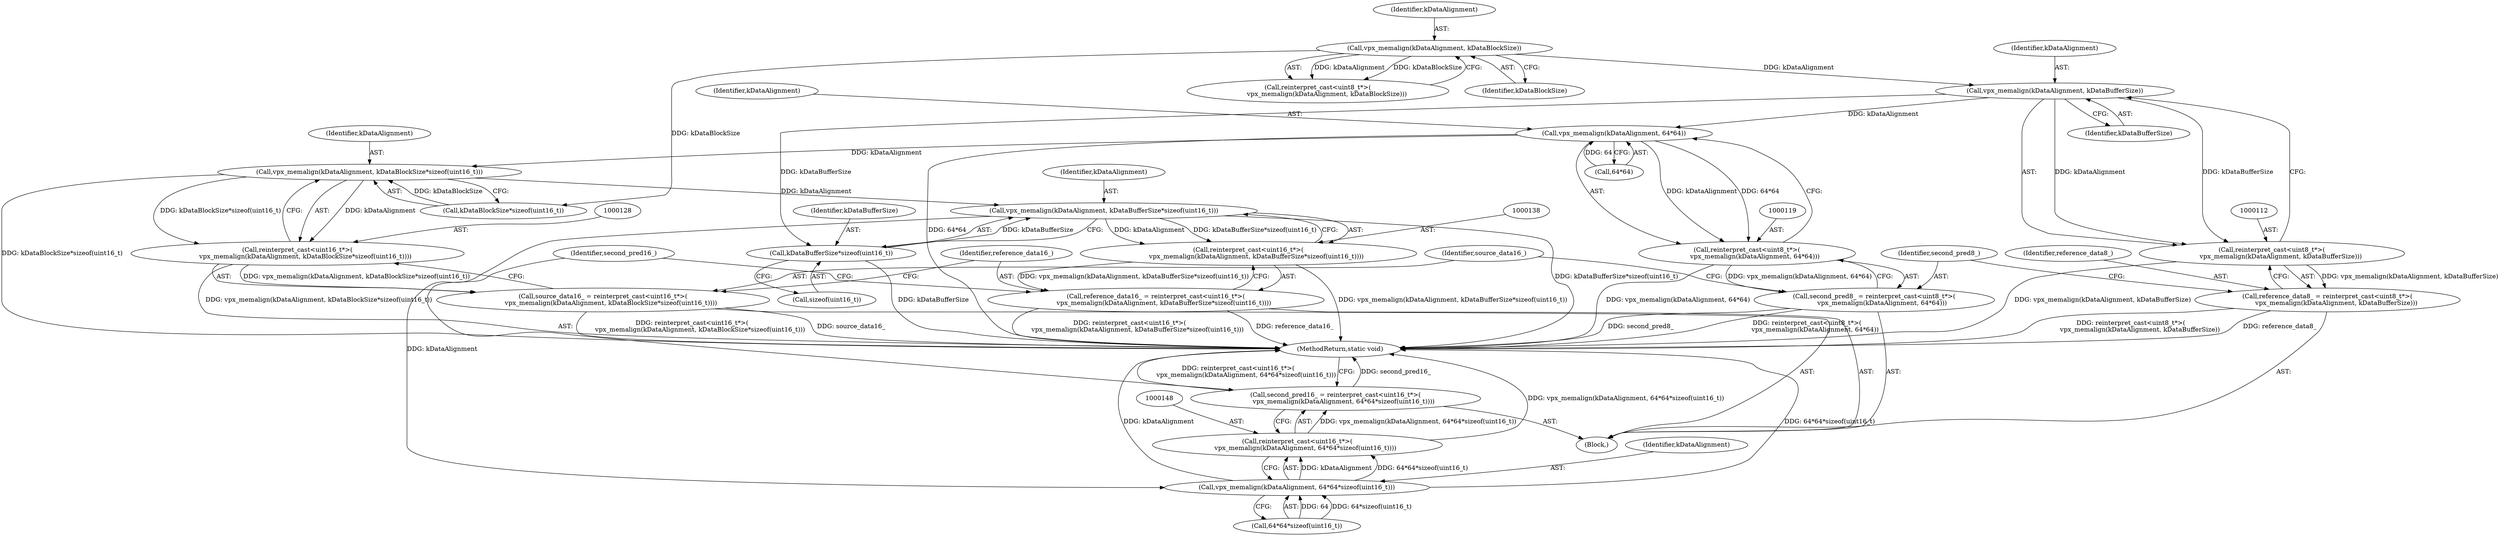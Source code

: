 digraph "0_Android_5a9753fca56f0eeb9f61e342b2fccffc364f9426_103@API" {
"1000113" [label="(Call,vpx_memalign(kDataAlignment, kDataBufferSize))"];
"1000106" [label="(Call,vpx_memalign(kDataAlignment, kDataBlockSize))"];
"1000111" [label="(Call,reinterpret_cast<uint8_t*>(\n         vpx_memalign(kDataAlignment, kDataBufferSize)))"];
"1000109" [label="(Call,reference_data8_ = reinterpret_cast<uint8_t*>(\n         vpx_memalign(kDataAlignment, kDataBufferSize)))"];
"1000120" [label="(Call,vpx_memalign(kDataAlignment, 64*64))"];
"1000118" [label="(Call,reinterpret_cast<uint8_t*>(\n        vpx_memalign(kDataAlignment, 64*64)))"];
"1000116" [label="(Call,second_pred8_ = reinterpret_cast<uint8_t*>(\n        vpx_memalign(kDataAlignment, 64*64)))"];
"1000129" [label="(Call,vpx_memalign(kDataAlignment, kDataBlockSize*sizeof(uint16_t)))"];
"1000127" [label="(Call,reinterpret_cast<uint16_t*>(\n        vpx_memalign(kDataAlignment, kDataBlockSize*sizeof(uint16_t))))"];
"1000125" [label="(Call,source_data16_ = reinterpret_cast<uint16_t*>(\n        vpx_memalign(kDataAlignment, kDataBlockSize*sizeof(uint16_t))))"];
"1000139" [label="(Call,vpx_memalign(kDataAlignment, kDataBufferSize*sizeof(uint16_t)))"];
"1000137" [label="(Call,reinterpret_cast<uint16_t*>(\n        vpx_memalign(kDataAlignment, kDataBufferSize*sizeof(uint16_t))))"];
"1000135" [label="(Call,reference_data16_ = reinterpret_cast<uint16_t*>(\n        vpx_memalign(kDataAlignment, kDataBufferSize*sizeof(uint16_t))))"];
"1000149" [label="(Call,vpx_memalign(kDataAlignment, 64*64*sizeof(uint16_t)))"];
"1000147" [label="(Call,reinterpret_cast<uint16_t*>(\n        vpx_memalign(kDataAlignment, 64*64*sizeof(uint16_t))))"];
"1000145" [label="(Call,second_pred16_ = reinterpret_cast<uint16_t*>(\n        vpx_memalign(kDataAlignment, 64*64*sizeof(uint16_t))))"];
"1000141" [label="(Call,kDataBufferSize*sizeof(uint16_t))"];
"1000140" [label="(Identifier,kDataAlignment)"];
"1000126" [label="(Identifier,source_data16_)"];
"1000135" [label="(Call,reference_data16_ = reinterpret_cast<uint16_t*>(\n        vpx_memalign(kDataAlignment, kDataBufferSize*sizeof(uint16_t))))"];
"1000127" [label="(Call,reinterpret_cast<uint16_t*>(\n        vpx_memalign(kDataAlignment, kDataBlockSize*sizeof(uint16_t))))"];
"1000141" [label="(Call,kDataBufferSize*sizeof(uint16_t))"];
"1000131" [label="(Call,kDataBlockSize*sizeof(uint16_t))"];
"1000104" [label="(Call,reinterpret_cast<uint8_t*>(\n         vpx_memalign(kDataAlignment, kDataBlockSize)))"];
"1000125" [label="(Call,source_data16_ = reinterpret_cast<uint16_t*>(\n        vpx_memalign(kDataAlignment, kDataBlockSize*sizeof(uint16_t))))"];
"1000143" [label="(Call,sizeof(uint16_t))"];
"1000107" [label="(Identifier,kDataAlignment)"];
"1000109" [label="(Call,reference_data8_ = reinterpret_cast<uint8_t*>(\n         vpx_memalign(kDataAlignment, kDataBufferSize)))"];
"1000108" [label="(Identifier,kDataBlockSize)"];
"1000110" [label="(Identifier,reference_data8_)"];
"1000146" [label="(Identifier,second_pred16_)"];
"1000113" [label="(Call,vpx_memalign(kDataAlignment, kDataBufferSize))"];
"1000149" [label="(Call,vpx_memalign(kDataAlignment, 64*64*sizeof(uint16_t)))"];
"1000136" [label="(Identifier,reference_data16_)"];
"1000114" [label="(Identifier,kDataAlignment)"];
"1000147" [label="(Call,reinterpret_cast<uint16_t*>(\n        vpx_memalign(kDataAlignment, 64*64*sizeof(uint16_t))))"];
"1000121" [label="(Identifier,kDataAlignment)"];
"1000111" [label="(Call,reinterpret_cast<uint8_t*>(\n         vpx_memalign(kDataAlignment, kDataBufferSize)))"];
"1000118" [label="(Call,reinterpret_cast<uint8_t*>(\n        vpx_memalign(kDataAlignment, 64*64)))"];
"1000157" [label="(MethodReturn,static void)"];
"1000129" [label="(Call,vpx_memalign(kDataAlignment, kDataBlockSize*sizeof(uint16_t)))"];
"1000106" [label="(Call,vpx_memalign(kDataAlignment, kDataBlockSize))"];
"1000145" [label="(Call,second_pred16_ = reinterpret_cast<uint16_t*>(\n        vpx_memalign(kDataAlignment, 64*64*sizeof(uint16_t))))"];
"1000137" [label="(Call,reinterpret_cast<uint16_t*>(\n        vpx_memalign(kDataAlignment, kDataBufferSize*sizeof(uint16_t))))"];
"1000101" [label="(Block,)"];
"1000139" [label="(Call,vpx_memalign(kDataAlignment, kDataBufferSize*sizeof(uint16_t)))"];
"1000120" [label="(Call,vpx_memalign(kDataAlignment, 64*64))"];
"1000115" [label="(Identifier,kDataBufferSize)"];
"1000116" [label="(Call,second_pred8_ = reinterpret_cast<uint8_t*>(\n        vpx_memalign(kDataAlignment, 64*64)))"];
"1000117" [label="(Identifier,second_pred8_)"];
"1000130" [label="(Identifier,kDataAlignment)"];
"1000142" [label="(Identifier,kDataBufferSize)"];
"1000151" [label="(Call,64*64*sizeof(uint16_t))"];
"1000150" [label="(Identifier,kDataAlignment)"];
"1000122" [label="(Call,64*64)"];
"1000113" -> "1000111"  [label="AST: "];
"1000113" -> "1000115"  [label="CFG: "];
"1000114" -> "1000113"  [label="AST: "];
"1000115" -> "1000113"  [label="AST: "];
"1000111" -> "1000113"  [label="CFG: "];
"1000113" -> "1000111"  [label="DDG: kDataAlignment"];
"1000113" -> "1000111"  [label="DDG: kDataBufferSize"];
"1000106" -> "1000113"  [label="DDG: kDataAlignment"];
"1000113" -> "1000120"  [label="DDG: kDataAlignment"];
"1000113" -> "1000141"  [label="DDG: kDataBufferSize"];
"1000106" -> "1000104"  [label="AST: "];
"1000106" -> "1000108"  [label="CFG: "];
"1000107" -> "1000106"  [label="AST: "];
"1000108" -> "1000106"  [label="AST: "];
"1000104" -> "1000106"  [label="CFG: "];
"1000106" -> "1000104"  [label="DDG: kDataAlignment"];
"1000106" -> "1000104"  [label="DDG: kDataBlockSize"];
"1000106" -> "1000131"  [label="DDG: kDataBlockSize"];
"1000111" -> "1000109"  [label="AST: "];
"1000112" -> "1000111"  [label="AST: "];
"1000109" -> "1000111"  [label="CFG: "];
"1000111" -> "1000157"  [label="DDG: vpx_memalign(kDataAlignment, kDataBufferSize)"];
"1000111" -> "1000109"  [label="DDG: vpx_memalign(kDataAlignment, kDataBufferSize)"];
"1000109" -> "1000101"  [label="AST: "];
"1000110" -> "1000109"  [label="AST: "];
"1000117" -> "1000109"  [label="CFG: "];
"1000109" -> "1000157"  [label="DDG: reference_data8_"];
"1000109" -> "1000157"  [label="DDG: reinterpret_cast<uint8_t*>(\n         vpx_memalign(kDataAlignment, kDataBufferSize))"];
"1000120" -> "1000118"  [label="AST: "];
"1000120" -> "1000122"  [label="CFG: "];
"1000121" -> "1000120"  [label="AST: "];
"1000122" -> "1000120"  [label="AST: "];
"1000118" -> "1000120"  [label="CFG: "];
"1000120" -> "1000157"  [label="DDG: 64*64"];
"1000120" -> "1000118"  [label="DDG: kDataAlignment"];
"1000120" -> "1000118"  [label="DDG: 64*64"];
"1000122" -> "1000120"  [label="DDG: 64"];
"1000120" -> "1000129"  [label="DDG: kDataAlignment"];
"1000118" -> "1000116"  [label="AST: "];
"1000119" -> "1000118"  [label="AST: "];
"1000116" -> "1000118"  [label="CFG: "];
"1000118" -> "1000157"  [label="DDG: vpx_memalign(kDataAlignment, 64*64)"];
"1000118" -> "1000116"  [label="DDG: vpx_memalign(kDataAlignment, 64*64)"];
"1000116" -> "1000101"  [label="AST: "];
"1000117" -> "1000116"  [label="AST: "];
"1000126" -> "1000116"  [label="CFG: "];
"1000116" -> "1000157"  [label="DDG: second_pred8_"];
"1000116" -> "1000157"  [label="DDG: reinterpret_cast<uint8_t*>(\n        vpx_memalign(kDataAlignment, 64*64))"];
"1000129" -> "1000127"  [label="AST: "];
"1000129" -> "1000131"  [label="CFG: "];
"1000130" -> "1000129"  [label="AST: "];
"1000131" -> "1000129"  [label="AST: "];
"1000127" -> "1000129"  [label="CFG: "];
"1000129" -> "1000157"  [label="DDG: kDataBlockSize*sizeof(uint16_t)"];
"1000129" -> "1000127"  [label="DDG: kDataAlignment"];
"1000129" -> "1000127"  [label="DDG: kDataBlockSize*sizeof(uint16_t)"];
"1000131" -> "1000129"  [label="DDG: kDataBlockSize"];
"1000129" -> "1000139"  [label="DDG: kDataAlignment"];
"1000127" -> "1000125"  [label="AST: "];
"1000128" -> "1000127"  [label="AST: "];
"1000125" -> "1000127"  [label="CFG: "];
"1000127" -> "1000157"  [label="DDG: vpx_memalign(kDataAlignment, kDataBlockSize*sizeof(uint16_t))"];
"1000127" -> "1000125"  [label="DDG: vpx_memalign(kDataAlignment, kDataBlockSize*sizeof(uint16_t))"];
"1000125" -> "1000101"  [label="AST: "];
"1000126" -> "1000125"  [label="AST: "];
"1000136" -> "1000125"  [label="CFG: "];
"1000125" -> "1000157"  [label="DDG: source_data16_"];
"1000125" -> "1000157"  [label="DDG: reinterpret_cast<uint16_t*>(\n        vpx_memalign(kDataAlignment, kDataBlockSize*sizeof(uint16_t)))"];
"1000139" -> "1000137"  [label="AST: "];
"1000139" -> "1000141"  [label="CFG: "];
"1000140" -> "1000139"  [label="AST: "];
"1000141" -> "1000139"  [label="AST: "];
"1000137" -> "1000139"  [label="CFG: "];
"1000139" -> "1000157"  [label="DDG: kDataBufferSize*sizeof(uint16_t)"];
"1000139" -> "1000137"  [label="DDG: kDataAlignment"];
"1000139" -> "1000137"  [label="DDG: kDataBufferSize*sizeof(uint16_t)"];
"1000141" -> "1000139"  [label="DDG: kDataBufferSize"];
"1000139" -> "1000149"  [label="DDG: kDataAlignment"];
"1000137" -> "1000135"  [label="AST: "];
"1000138" -> "1000137"  [label="AST: "];
"1000135" -> "1000137"  [label="CFG: "];
"1000137" -> "1000157"  [label="DDG: vpx_memalign(kDataAlignment, kDataBufferSize*sizeof(uint16_t))"];
"1000137" -> "1000135"  [label="DDG: vpx_memalign(kDataAlignment, kDataBufferSize*sizeof(uint16_t))"];
"1000135" -> "1000101"  [label="AST: "];
"1000136" -> "1000135"  [label="AST: "];
"1000146" -> "1000135"  [label="CFG: "];
"1000135" -> "1000157"  [label="DDG: reference_data16_"];
"1000135" -> "1000157"  [label="DDG: reinterpret_cast<uint16_t*>(\n        vpx_memalign(kDataAlignment, kDataBufferSize*sizeof(uint16_t)))"];
"1000149" -> "1000147"  [label="AST: "];
"1000149" -> "1000151"  [label="CFG: "];
"1000150" -> "1000149"  [label="AST: "];
"1000151" -> "1000149"  [label="AST: "];
"1000147" -> "1000149"  [label="CFG: "];
"1000149" -> "1000157"  [label="DDG: 64*64*sizeof(uint16_t)"];
"1000149" -> "1000157"  [label="DDG: kDataAlignment"];
"1000149" -> "1000147"  [label="DDG: kDataAlignment"];
"1000149" -> "1000147"  [label="DDG: 64*64*sizeof(uint16_t)"];
"1000151" -> "1000149"  [label="DDG: 64"];
"1000151" -> "1000149"  [label="DDG: 64*sizeof(uint16_t)"];
"1000147" -> "1000145"  [label="AST: "];
"1000148" -> "1000147"  [label="AST: "];
"1000145" -> "1000147"  [label="CFG: "];
"1000147" -> "1000157"  [label="DDG: vpx_memalign(kDataAlignment, 64*64*sizeof(uint16_t))"];
"1000147" -> "1000145"  [label="DDG: vpx_memalign(kDataAlignment, 64*64*sizeof(uint16_t))"];
"1000145" -> "1000101"  [label="AST: "];
"1000146" -> "1000145"  [label="AST: "];
"1000157" -> "1000145"  [label="CFG: "];
"1000145" -> "1000157"  [label="DDG: second_pred16_"];
"1000145" -> "1000157"  [label="DDG: reinterpret_cast<uint16_t*>(\n        vpx_memalign(kDataAlignment, 64*64*sizeof(uint16_t)))"];
"1000141" -> "1000143"  [label="CFG: "];
"1000142" -> "1000141"  [label="AST: "];
"1000143" -> "1000141"  [label="AST: "];
"1000141" -> "1000157"  [label="DDG: kDataBufferSize"];
}
